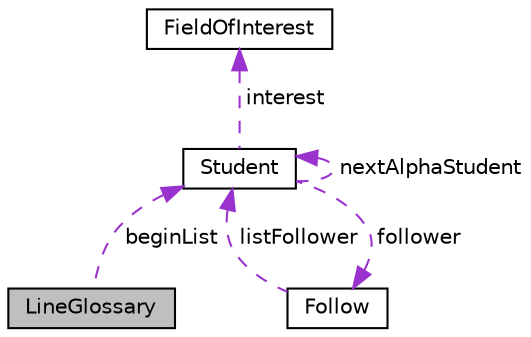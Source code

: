 digraph "LineGlossary"
{
 // LATEX_PDF_SIZE
  edge [fontname="Helvetica",fontsize="10",labelfontname="Helvetica",labelfontsize="10"];
  node [fontname="Helvetica",fontsize="10",shape=record];
  Node1 [label="LineGlossary",height=0.2,width=0.4,color="black", fillcolor="grey75", style="filled", fontcolor="black",tooltip=" "];
  Node2 -> Node1 [dir="back",color="darkorchid3",fontsize="10",style="dashed",label=" beginList" ,fontname="Helvetica"];
  Node2 [label="Student",height=0.2,width=0.4,color="black", fillcolor="white", style="filled",URL="$struct_student.html",tooltip=" "];
  Node3 -> Node2 [dir="back",color="darkorchid3",fontsize="10",style="dashed",label=" interest" ,fontname="Helvetica"];
  Node3 [label="FieldOfInterest",height=0.2,width=0.4,color="black", fillcolor="white", style="filled",URL="$struct_field_of_interest.html",tooltip=" "];
  Node4 -> Node2 [dir="back",color="darkorchid3",fontsize="10",style="dashed",label=" follower" ,fontname="Helvetica"];
  Node4 [label="Follow",height=0.2,width=0.4,color="black", fillcolor="white", style="filled",URL="$struct_follow.html",tooltip=" "];
  Node2 -> Node4 [dir="back",color="darkorchid3",fontsize="10",style="dashed",label=" listFollower" ,fontname="Helvetica"];
  Node2 -> Node2 [dir="back",color="darkorchid3",fontsize="10",style="dashed",label=" nextAlphaStudent" ,fontname="Helvetica"];
}
